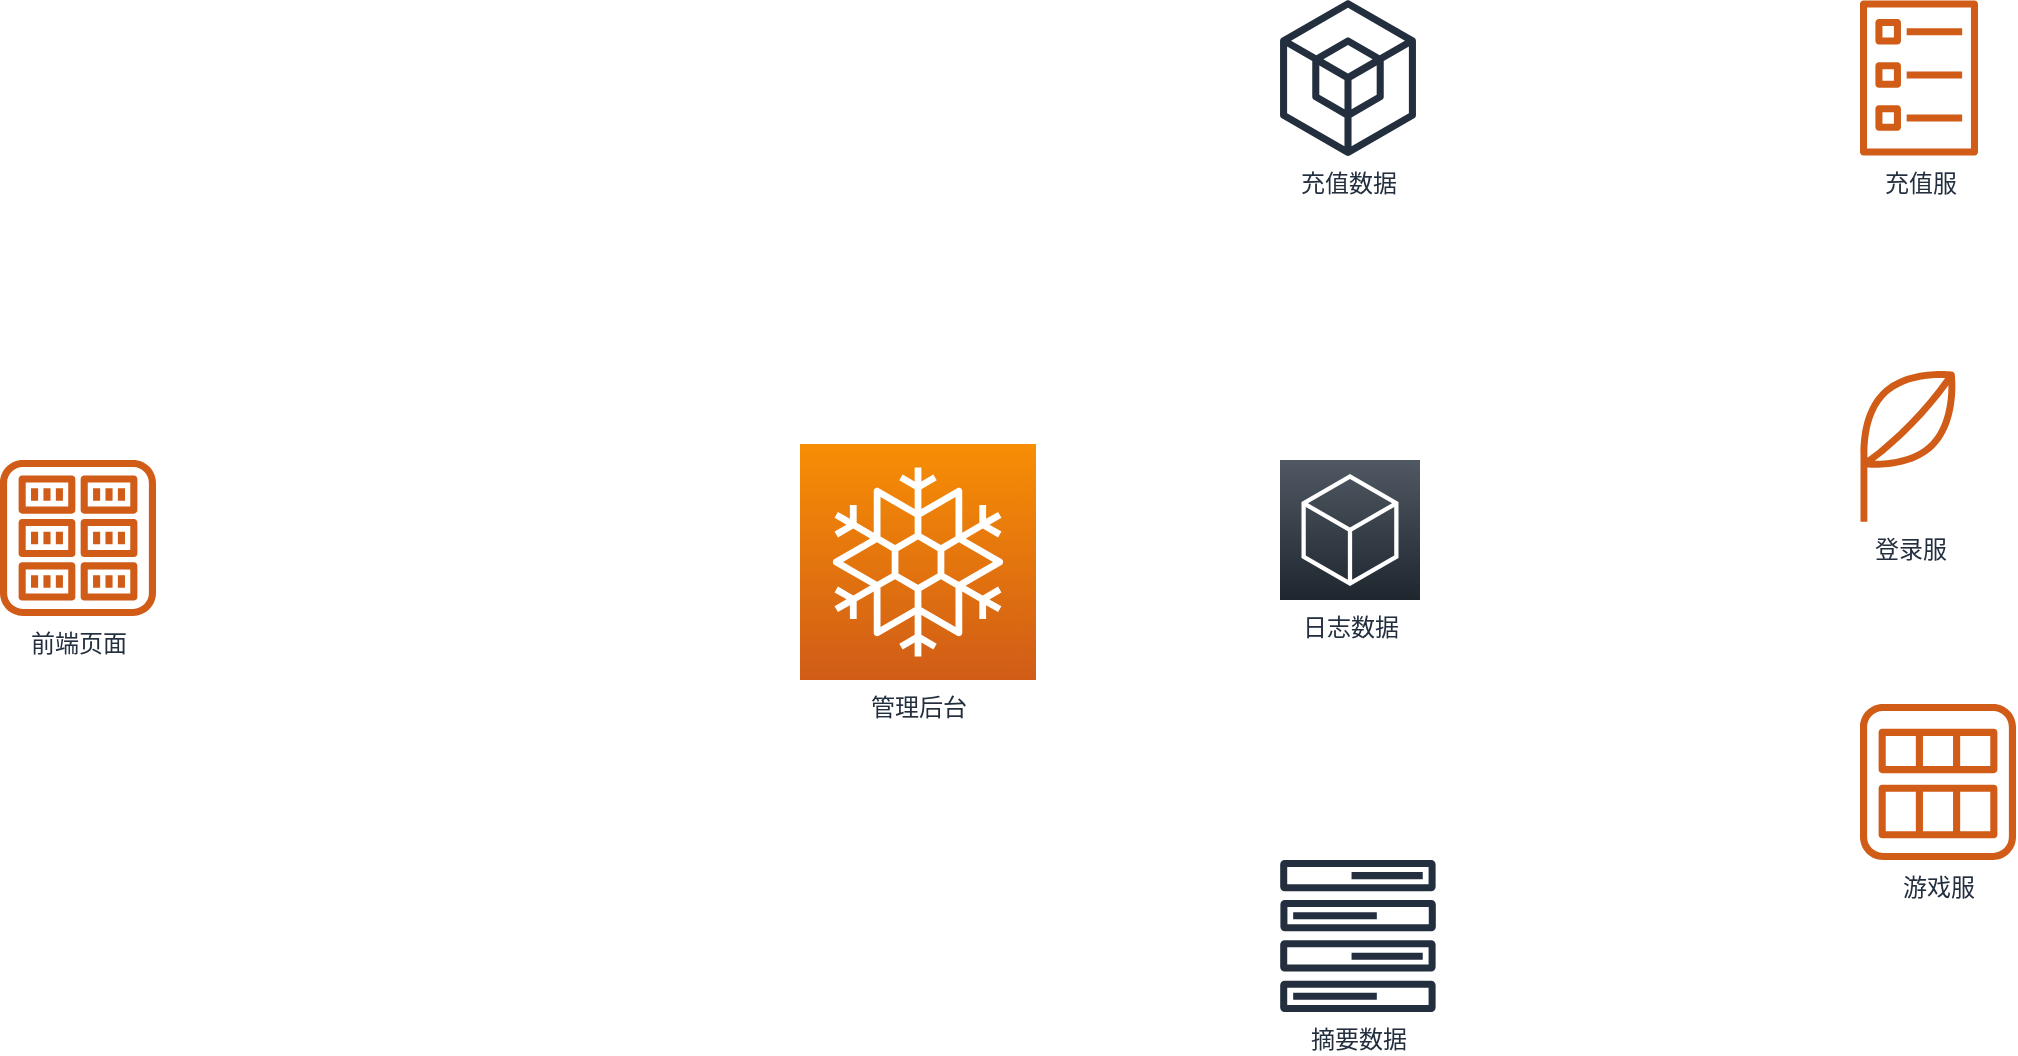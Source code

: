 <mxfile version="12.1.8" type="github" pages="1">
  <diagram id="Ht1M8jgEwFfnCIfOTk4-" name="Page-1">
    <mxGraphModel dx="1067" dy="699" grid="1" gridSize="10" guides="1" tooltips="1" connect="1" arrows="1" fold="1" page="1" pageScale="1" pageWidth="1169" pageHeight="827" math="0" shadow="0">
      <root>
        <mxCell id="0"/>
        <mxCell id="1" parent="0"/>
        <mxCell id="6Pj1ZunhHn1MHlgVlxfZ-1" value="充值数据" style="outlineConnect=0;fontColor=#232F3E;gradientColor=none;fillColor=#232F3E;strokeColor=none;dashed=0;verticalLabelPosition=bottom;verticalAlign=top;align=center;html=1;fontSize=12;fontStyle=0;aspect=fixed;pointerEvents=1;shape=mxgraph.aws4.external_sdk;" vertex="1" parent="1">
          <mxGeometry x="910" y="190" width="68" height="78" as="geometry"/>
        </mxCell>
        <mxCell id="6Pj1ZunhHn1MHlgVlxfZ-2" value="日志数据" style="gradientDirection=north;outlineConnect=0;fontColor=#232F3E;gradientColor=#505863;fillColor=#1E262E;strokeColor=#ffffff;dashed=0;verticalLabelPosition=bottom;verticalAlign=top;align=center;html=1;fontSize=12;fontStyle=0;aspect=fixed;shape=mxgraph.aws4.resourceIcon;resIcon=mxgraph.aws4.general;" vertex="1" parent="1">
          <mxGeometry x="910" y="420" width="70" height="70" as="geometry"/>
        </mxCell>
        <mxCell id="6Pj1ZunhHn1MHlgVlxfZ-5" value="摘要数据" style="outlineConnect=0;fontColor=#232F3E;gradientColor=none;fillColor=#232F3E;strokeColor=none;dashed=0;verticalLabelPosition=bottom;verticalAlign=top;align=center;html=1;fontSize=12;fontStyle=0;aspect=fixed;pointerEvents=1;shape=mxgraph.aws4.forums;" vertex="1" parent="1">
          <mxGeometry x="910" y="620" width="78" height="76" as="geometry"/>
        </mxCell>
        <mxCell id="6Pj1ZunhHn1MHlgVlxfZ-6" value="充值服" style="outlineConnect=0;fontColor=#232F3E;gradientColor=none;fillColor=#D05C17;strokeColor=none;dashed=0;verticalLabelPosition=bottom;verticalAlign=top;align=center;html=1;fontSize=12;fontStyle=0;aspect=fixed;pointerEvents=1;shape=mxgraph.aws4.ecs_task;" vertex="1" parent="1">
          <mxGeometry x="1200" y="190" width="59" height="78" as="geometry"/>
        </mxCell>
        <mxCell id="6Pj1ZunhHn1MHlgVlxfZ-7" value="登录服" style="outlineConnect=0;fontColor=#232F3E;gradientColor=none;fillColor=#D05C17;strokeColor=none;dashed=0;verticalLabelPosition=bottom;verticalAlign=top;align=center;html=1;fontSize=12;fontStyle=0;aspect=fixed;pointerEvents=1;shape=mxgraph.aws4.application;" vertex="1" parent="1">
          <mxGeometry x="1200" y="373" width="50" height="78" as="geometry"/>
        </mxCell>
        <mxCell id="6Pj1ZunhHn1MHlgVlxfZ-8" value="游戏服" style="outlineConnect=0;fontColor=#232F3E;gradientColor=none;fillColor=#D05C17;strokeColor=none;dashed=0;verticalLabelPosition=bottom;verticalAlign=top;align=center;html=1;fontSize=12;fontStyle=0;aspect=fixed;pointerEvents=1;shape=mxgraph.aws4.ami;" vertex="1" parent="1">
          <mxGeometry x="1200" y="542" width="78" height="78" as="geometry"/>
        </mxCell>
        <mxCell id="6Pj1ZunhHn1MHlgVlxfZ-9" value="管理后台" style="outlineConnect=0;fontColor=#232F3E;gradientColor=#F78E04;gradientDirection=north;fillColor=#D05C17;strokeColor=#ffffff;dashed=0;verticalLabelPosition=bottom;verticalAlign=top;align=center;html=1;fontSize=12;fontStyle=0;aspect=fixed;shape=mxgraph.aws4.resourceIcon;resIcon=mxgraph.aws4.thinkbox_frost;" vertex="1" parent="1">
          <mxGeometry x="670" y="412" width="118" height="118" as="geometry"/>
        </mxCell>
        <mxCell id="6Pj1ZunhHn1MHlgVlxfZ-10" value="前端页面" style="outlineConnect=0;fontColor=#232F3E;gradientColor=none;fillColor=#D05C17;strokeColor=none;dashed=0;verticalLabelPosition=bottom;verticalAlign=top;align=center;html=1;fontSize=12;fontStyle=0;aspect=fixed;pointerEvents=1;shape=mxgraph.aws4.registry;" vertex="1" parent="1">
          <mxGeometry x="270" y="420" width="78" height="78" as="geometry"/>
        </mxCell>
      </root>
    </mxGraphModel>
  </diagram>
</mxfile>
